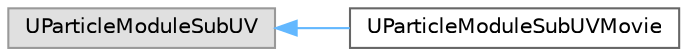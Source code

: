 digraph "Graphical Class Hierarchy"
{
 // INTERACTIVE_SVG=YES
 // LATEX_PDF_SIZE
  bgcolor="transparent";
  edge [fontname=Helvetica,fontsize=10,labelfontname=Helvetica,labelfontsize=10];
  node [fontname=Helvetica,fontsize=10,shape=box,height=0.2,width=0.4];
  rankdir="LR";
  Node0 [id="Node000000",label="UParticleModuleSubUV",height=0.2,width=0.4,color="grey60", fillcolor="#E0E0E0", style="filled",tooltip=" "];
  Node0 -> Node1 [id="edge9845_Node000000_Node000001",dir="back",color="steelblue1",style="solid",tooltip=" "];
  Node1 [id="Node000001",label="UParticleModuleSubUVMovie",height=0.2,width=0.4,color="grey40", fillcolor="white", style="filled",URL="$d0/d60/classUParticleModuleSubUVMovie.html",tooltip=" "];
}
